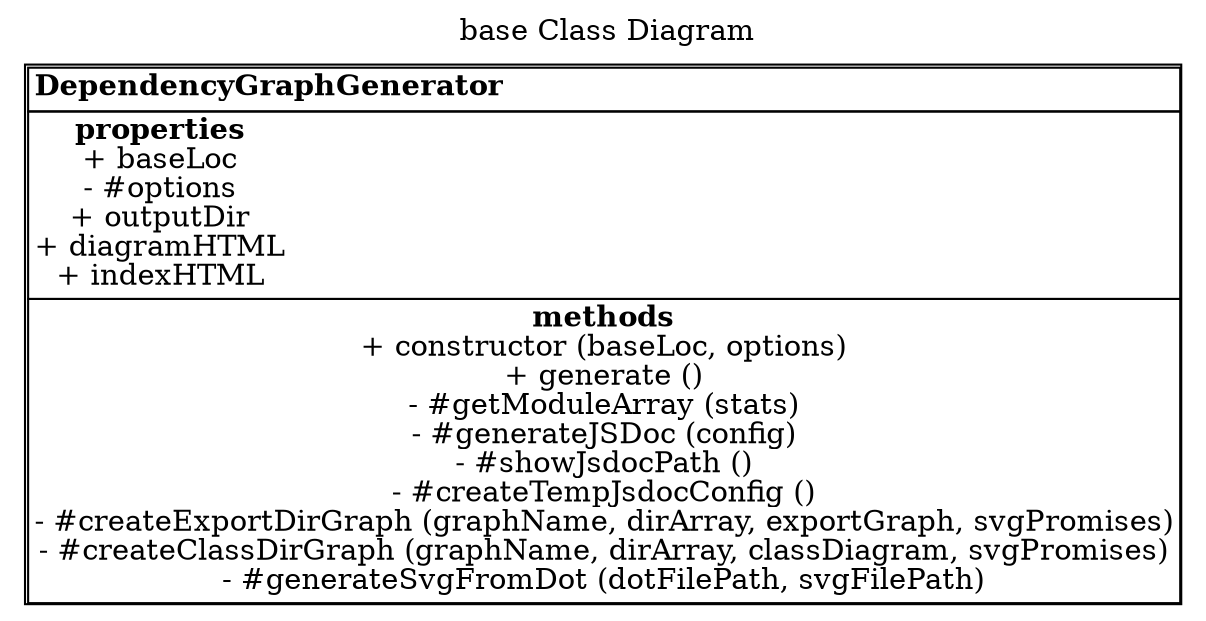 digraph {label=" base Class Diagram";
labelloc="t";
"DependencyGraphGenerator" [shape = none, label =<<TABLE cellspacing="0" cellborder="1" align="left">
<TR><TD align="left"><B>DependencyGraphGenerator</B></TD></TR>
<TR><TD align="left"><B>properties</B><BR/>
+ baseLoc<BR/>
- #options<BR/>
+ outputDir<BR/>
+ diagramHTML<BR/>
+ indexHTML<BR/>
</TD></TR>
<TR><TD align="left"><B>methods</B><BR/>
+ constructor (baseLoc, options)<BR/>
+ generate ()<BR/>
- #getModuleArray (stats)<BR/>
- #generateJSDoc (config)<BR/>
- #showJsdocPath ()<BR/>
- #createTempJsdocConfig ()<BR/>
- #createExportDirGraph (graphName, dirArray, exportGraph, svgPromises)<BR/>
- #createClassDirGraph (graphName, dirArray, classDiagram, svgPromises)<BR/>
- #generateSvgFromDot (dotFilePath, svgFilePath)<BR/>
</TD></TR>
</TABLE>>];

}
